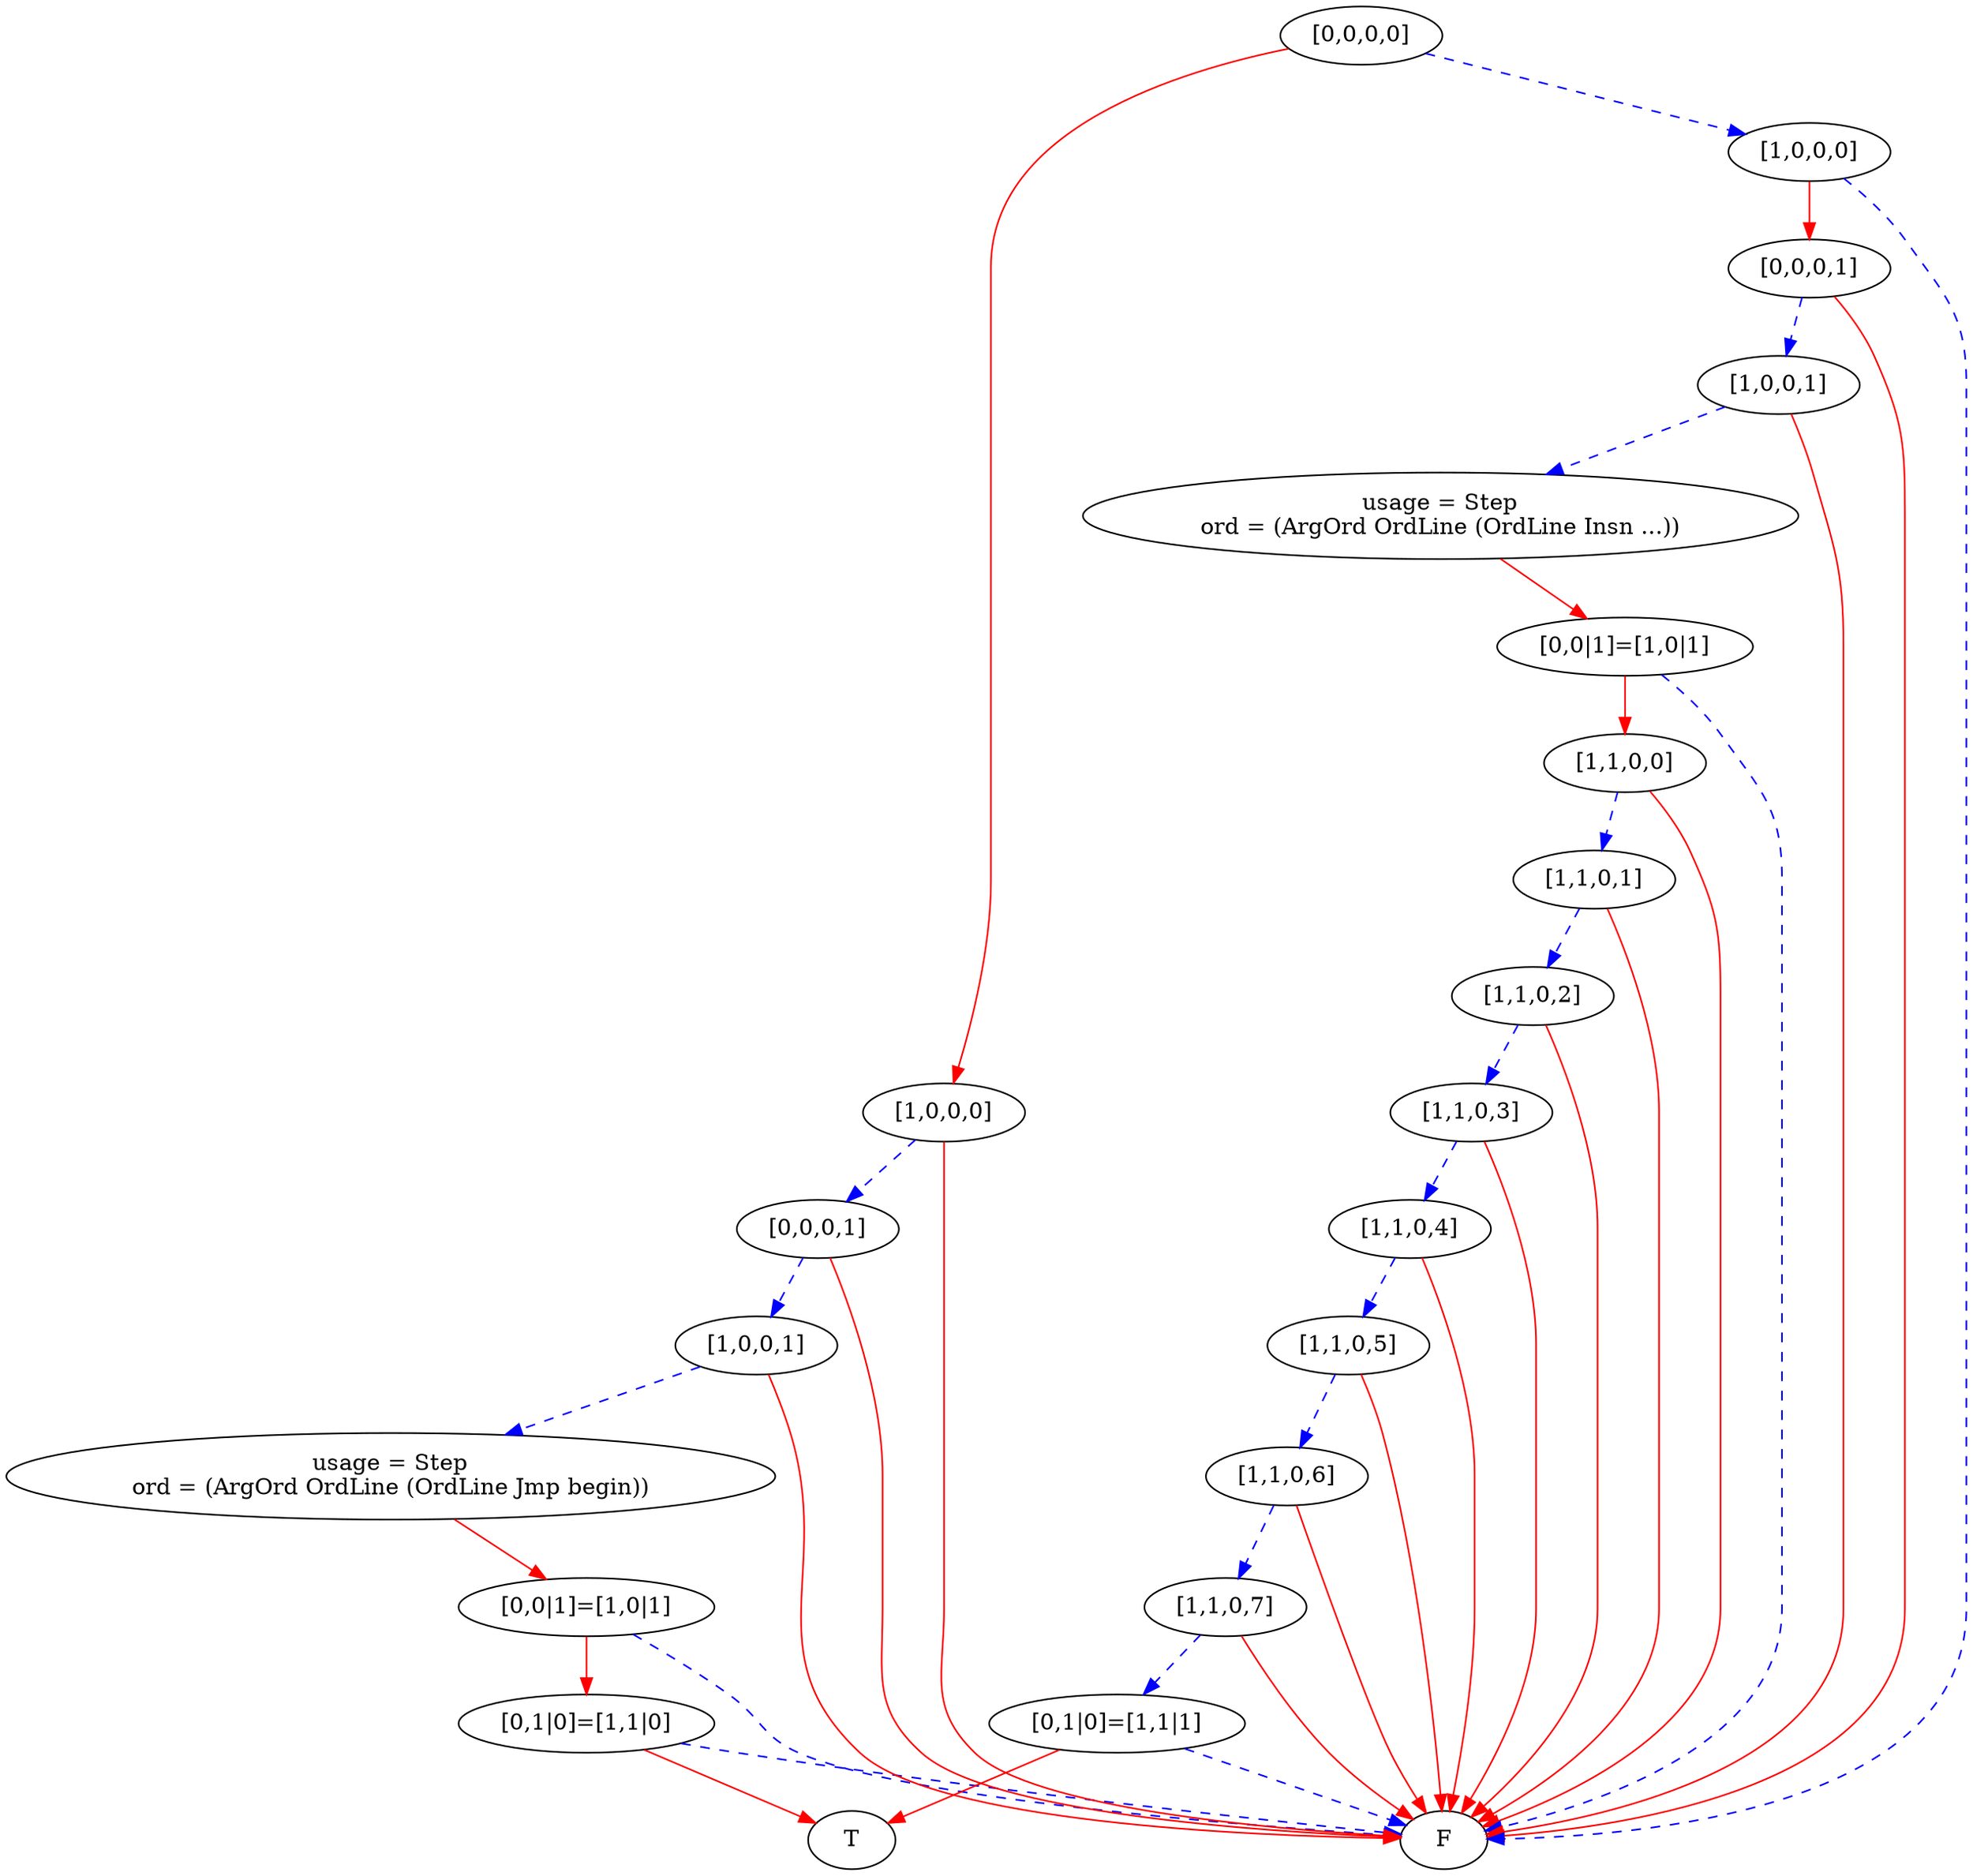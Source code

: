 digraph {
    1 [label=F];
    2 [label=T];
    3 [label="[0,1|0]=[1,1|0]"];
    4 [label="[0,0|1]=[1,0|1]"];
    5 [label="usage = Step\nord = (ArgOrd OrdLine (OrdLine Jmp begin))"];
    6 [label="[1,0,0,1]"];
    7 [label="[0,0,0,1]"];
    8 [label="[1,0,0,0]"];
    9 [label="[0,1|0]=[1,1|1]"];
    10 [label="[1,1,0,7]"];
    11 [label="[1,1,0,6]"];
    12 [label="[1,1,0,5]"];
    13 [label="[1,1,0,4]"];
    14 [label="[1,1,0,3]"];
    15 [label="[1,1,0,2]"];
    16 [label="[1,1,0,1]"];
    17 [label="[1,1,0,0]"];
    18 [label="[0,0|1]=[1,0|1]"];
    19 [label="usage = Step\nord = (ArgOrd OrdLine (OrdLine Insn ...))"];
    20 [label="[1,0,0,1]"];
    21 [label="[0,0,0,1]"];
    22 [label="[1,0,0,0]"];
    23 [label="[0,0,0,0]"];
    3 -> 1 [style=dashed
           ,color=blue];
    3 -> 2 [color=red];
    4 -> 3 [color=red];
    4 -> 1 [style=dashed
           ,color=blue];
    5 -> 4 [color=red];
    6 -> 5 [style=dashed
           ,color=blue];
    6 -> 1 [color=red];
    7 -> 6 [style=dashed
           ,color=blue];
    7 -> 1 [color=red];
    8 -> 7 [style=dashed
           ,color=blue];
    8 -> 1 [color=red];
    9 -> 1 [style=dashed
           ,color=blue];
    9 -> 2 [color=red];
    10 -> 9 [style=dashed
            ,color=blue];
    10 -> 1 [color=red];
    11 -> 10 [style=dashed
             ,color=blue];
    11 -> 1 [color=red];
    12 -> 11 [style=dashed
             ,color=blue];
    12 -> 1 [color=red];
    13 -> 12 [style=dashed
             ,color=blue];
    13 -> 1 [color=red];
    14 -> 13 [style=dashed
             ,color=blue];
    14 -> 1 [color=red];
    15 -> 14 [style=dashed
             ,color=blue];
    15 -> 1 [color=red];
    16 -> 15 [style=dashed
             ,color=blue];
    16 -> 1 [color=red];
    17 -> 16 [style=dashed
             ,color=blue];
    17 -> 1 [color=red];
    18 -> 17 [color=red];
    18 -> 1 [style=dashed
            ,color=blue];
    19 -> 18 [color=red];
    20 -> 19 [style=dashed
             ,color=blue];
    20 -> 1 [color=red];
    21 -> 20 [style=dashed
             ,color=blue];
    21 -> 1 [color=red];
    22 -> 21 [color=red];
    22 -> 1 [style=dashed
            ,color=blue];
    23 -> 8 [color=red];
    23 -> 22 [style=dashed
             ,color=blue];
}